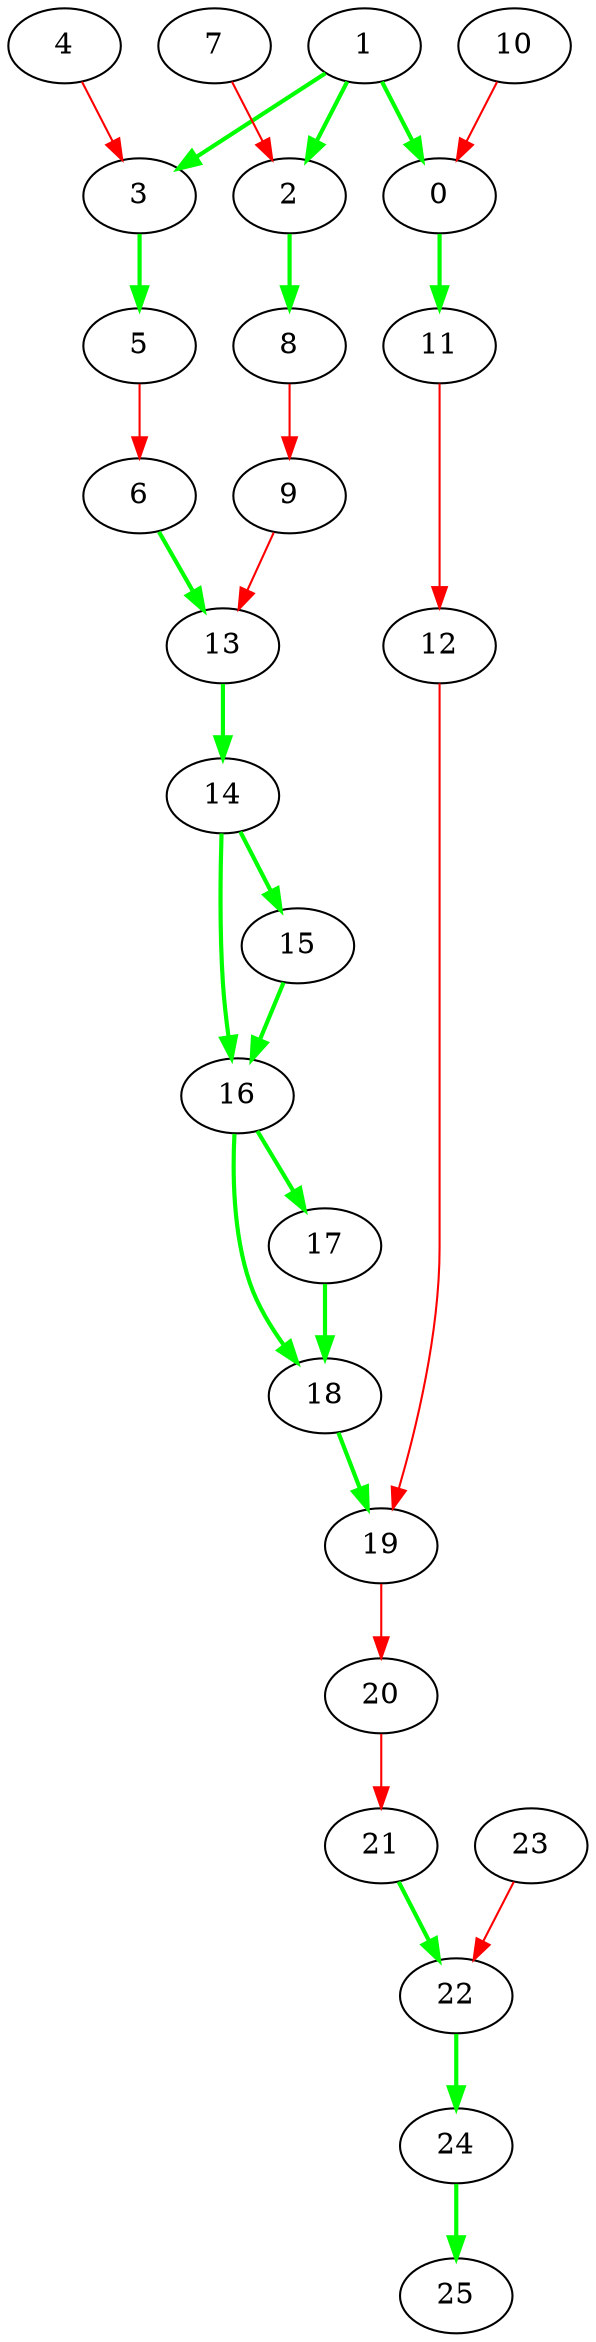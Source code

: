 digraph {
  0 [label="0", color=black];
  1 -> 0 [label="", color=green, penwidth=2];
  10 -> 0 [label="", color=red];
  7 [label="7", color=black];
  14 [label="14", color=black];
  13 -> 14 [label="", color=green, penwidth=2];
  21 [label="21", color=black];
  20 -> 21 [label="", color=red];
  2 [label="2", color=black];
  1 -> 2 [label="", color=green, penwidth=2];
  7 -> 2 [label="", color=red];
  9 [label="9", color=black];
  8 -> 9 [label="", color=red];
  16 [label="16", color=black];
  14 -> 16 [label="", color=green, penwidth=2];
  15 -> 16 [label="", color=green, penwidth=2];
  23 [label="23", color=black];
  4 [label="4", color=black];
  11 [label="11", color=black];
  0 -> 11 [label="", color=green, penwidth=2];
  18 [label="18", color=black];
  16 -> 18 [label="", color=green, penwidth=2];
  17 -> 18 [label="", color=green, penwidth=2];
  25 [label="25", color=black];
  24 -> 25 [label="", color=green, penwidth=2];
  6 [label="6", color=black];
  5 -> 6 [label="", color=red];
  13 [label="13", color=black];
  6 -> 13 [label="", color=green, penwidth=2];
  9 -> 13 [label="", color=red];
  20 [label="20", color=black];
  19 -> 20 [label="", color=red];
  1 [label="1", color=black];
  8 [label="8", color=black];
  2 -> 8 [label="", color=green, penwidth=2];
  15 [label="15", color=black];
  14 -> 15 [label="", color=green, penwidth=2];
  22 [label="22", color=black];
  21 -> 22 [label="", color=green, penwidth=2];
  23 -> 22 [label="", color=red];
  3 [label="3", color=black];
  1 -> 3 [label="", color=green, penwidth=2];
  4 -> 3 [label="", color=red];
  10 [label="10", color=black];
  17 [label="17", color=black];
  16 -> 17 [label="", color=green, penwidth=2];
  24 [label="24", color=black];
  22 -> 24 [label="", color=green, penwidth=2];
  5 [label="5", color=black];
  3 -> 5 [label="", color=green, penwidth=2];
  12 [label="12", color=black];
  11 -> 12 [label="", color=red];
  19 [label="19", color=black];
  18 -> 19 [label="", color=green, penwidth=2];
  12 -> 19 [label="", color=red];
}
